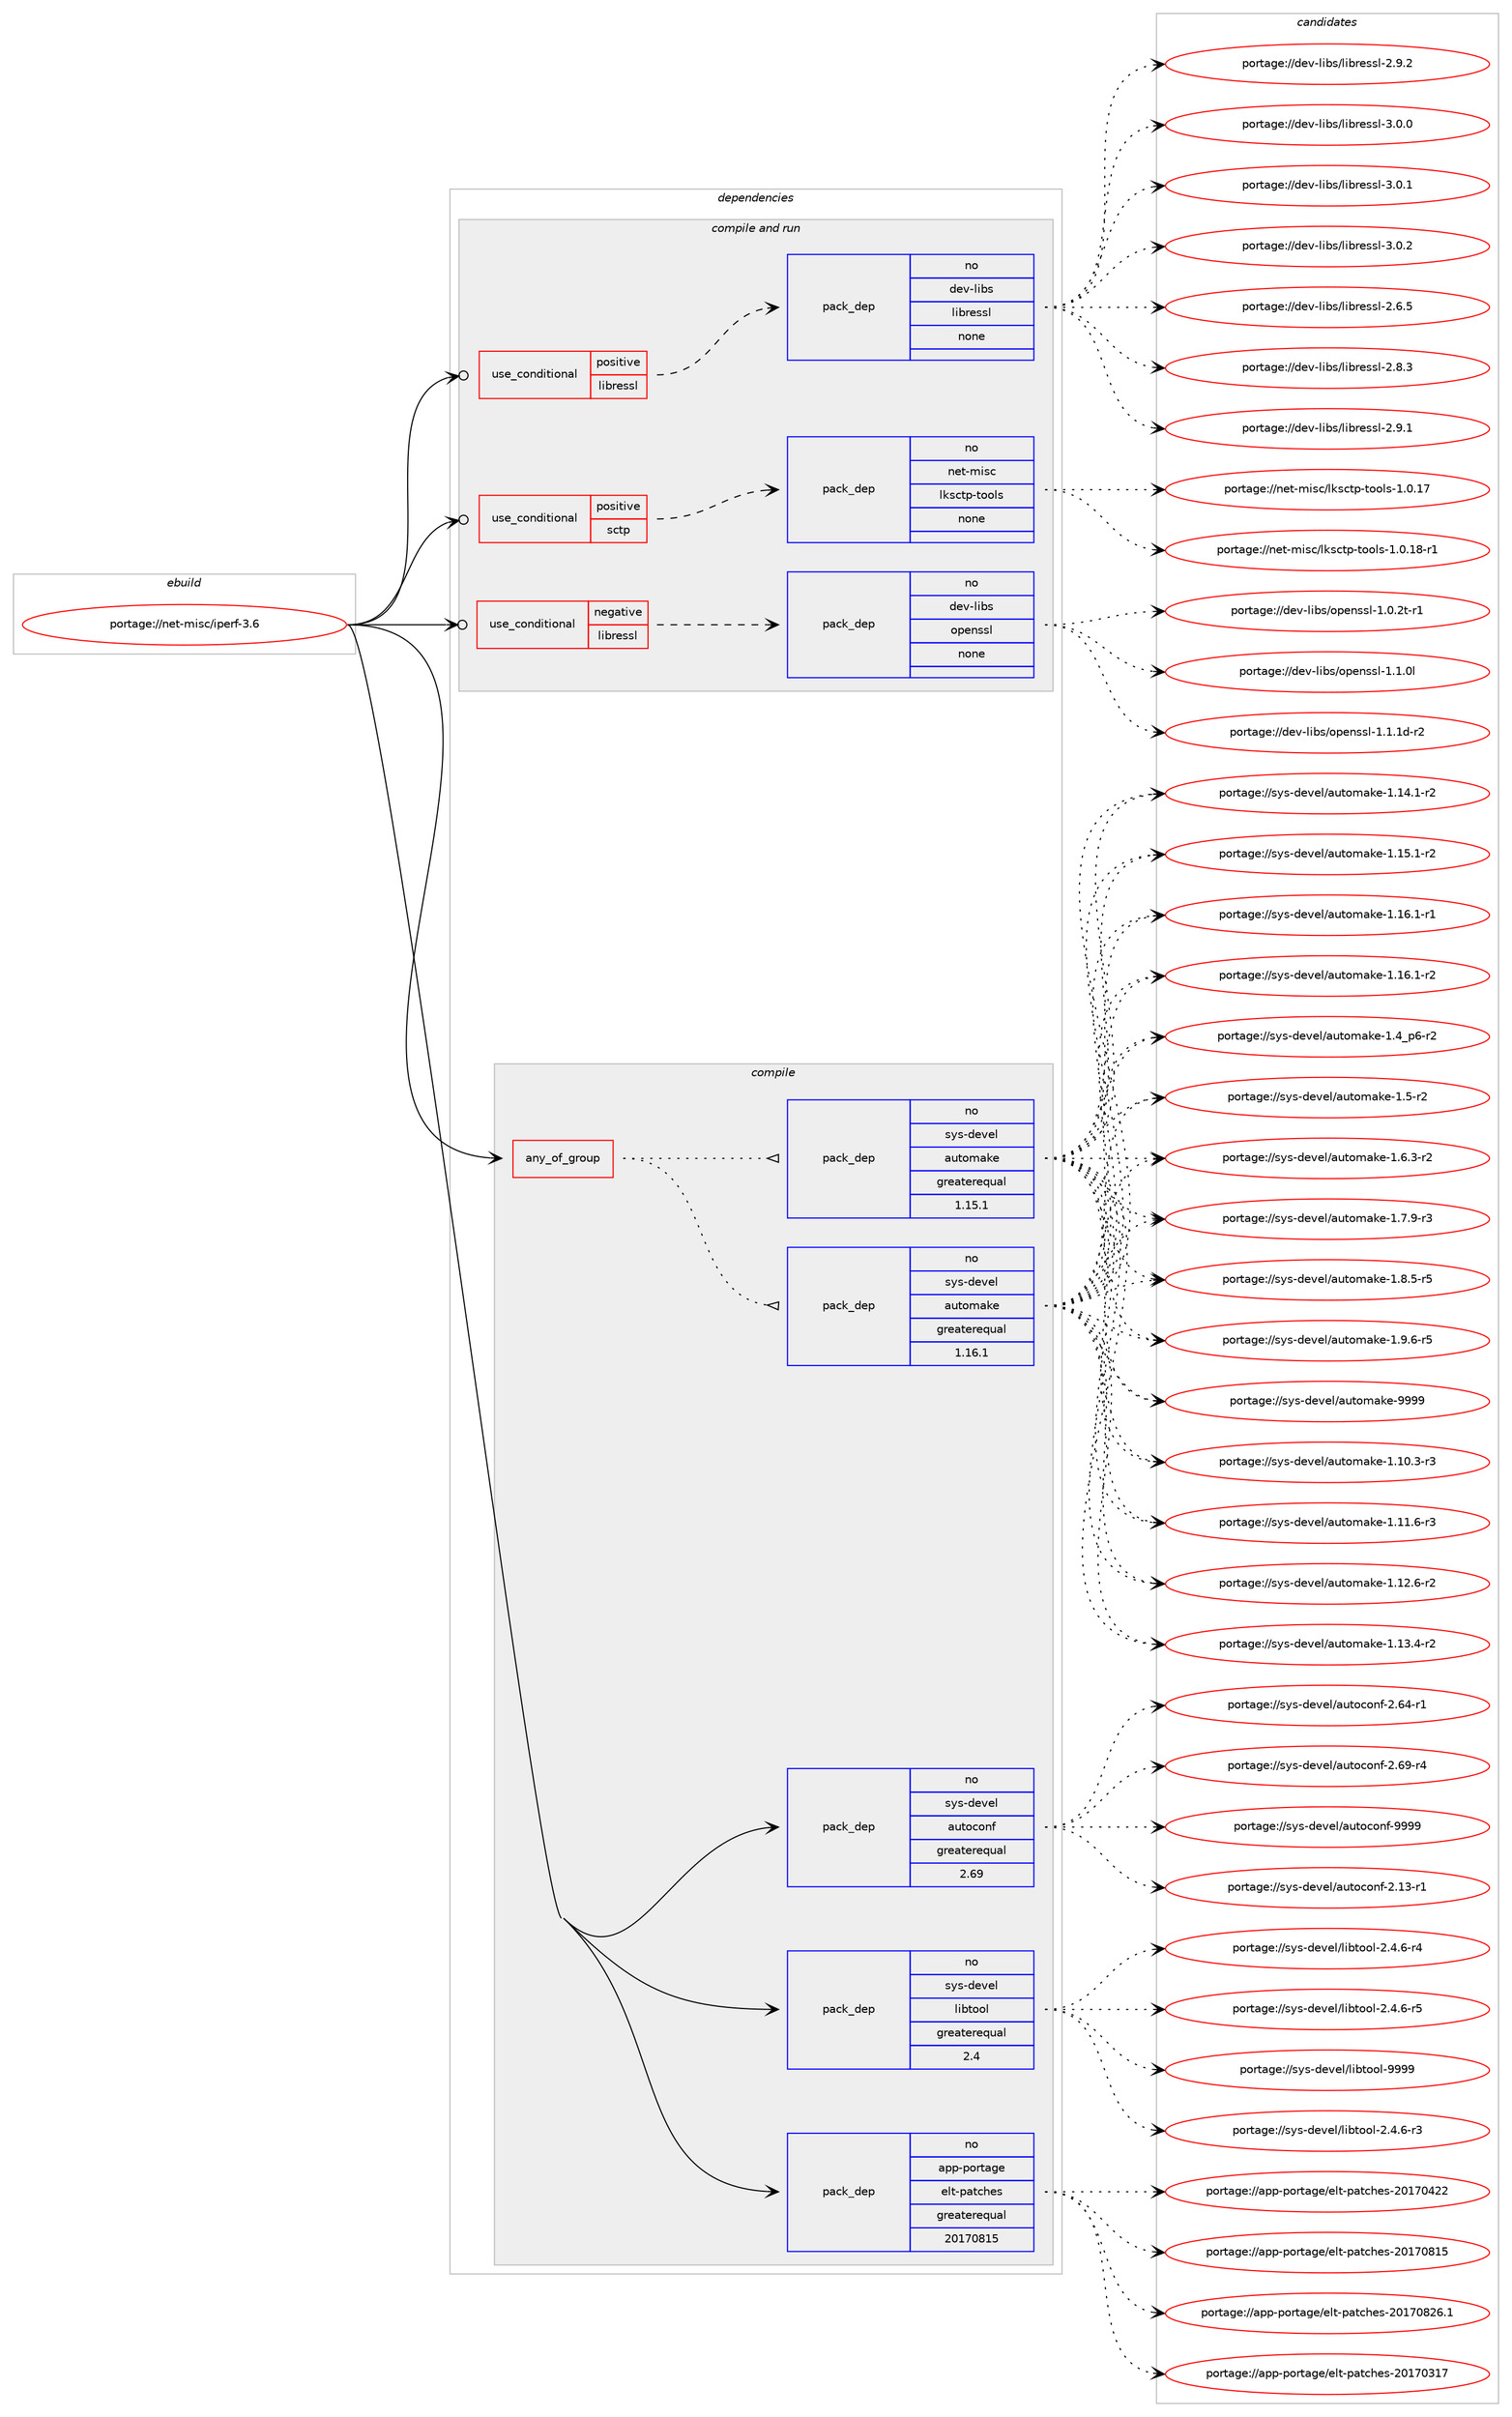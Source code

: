 digraph prolog {

# *************
# Graph options
# *************

newrank=true;
concentrate=true;
compound=true;
graph [rankdir=LR,fontname=Helvetica,fontsize=10,ranksep=1.5];#, ranksep=2.5, nodesep=0.2];
edge  [arrowhead=vee];
node  [fontname=Helvetica,fontsize=10];

# **********
# The ebuild
# **********

subgraph cluster_leftcol {
color=gray;
rank=same;
label=<<i>ebuild</i>>;
id [label="portage://net-misc/iperf-3.6", color=red, width=4, href="../net-misc/iperf-3.6.svg"];
}

# ****************
# The dependencies
# ****************

subgraph cluster_midcol {
color=gray;
label=<<i>dependencies</i>>;
subgraph cluster_compile {
fillcolor="#eeeeee";
style=filled;
label=<<i>compile</i>>;
subgraph any5942 {
dependency366568 [label=<<TABLE BORDER="0" CELLBORDER="1" CELLSPACING="0" CELLPADDING="4"><TR><TD CELLPADDING="10">any_of_group</TD></TR></TABLE>>, shape=none, color=red];subgraph pack268745 {
dependency366569 [label=<<TABLE BORDER="0" CELLBORDER="1" CELLSPACING="0" CELLPADDING="4" WIDTH="220"><TR><TD ROWSPAN="6" CELLPADDING="30">pack_dep</TD></TR><TR><TD WIDTH="110">no</TD></TR><TR><TD>sys-devel</TD></TR><TR><TD>automake</TD></TR><TR><TD>greaterequal</TD></TR><TR><TD>1.16.1</TD></TR></TABLE>>, shape=none, color=blue];
}
dependency366568:e -> dependency366569:w [weight=20,style="dotted",arrowhead="oinv"];
subgraph pack268746 {
dependency366570 [label=<<TABLE BORDER="0" CELLBORDER="1" CELLSPACING="0" CELLPADDING="4" WIDTH="220"><TR><TD ROWSPAN="6" CELLPADDING="30">pack_dep</TD></TR><TR><TD WIDTH="110">no</TD></TR><TR><TD>sys-devel</TD></TR><TR><TD>automake</TD></TR><TR><TD>greaterequal</TD></TR><TR><TD>1.15.1</TD></TR></TABLE>>, shape=none, color=blue];
}
dependency366568:e -> dependency366570:w [weight=20,style="dotted",arrowhead="oinv"];
}
id:e -> dependency366568:w [weight=20,style="solid",arrowhead="vee"];
subgraph pack268747 {
dependency366571 [label=<<TABLE BORDER="0" CELLBORDER="1" CELLSPACING="0" CELLPADDING="4" WIDTH="220"><TR><TD ROWSPAN="6" CELLPADDING="30">pack_dep</TD></TR><TR><TD WIDTH="110">no</TD></TR><TR><TD>app-portage</TD></TR><TR><TD>elt-patches</TD></TR><TR><TD>greaterequal</TD></TR><TR><TD>20170815</TD></TR></TABLE>>, shape=none, color=blue];
}
id:e -> dependency366571:w [weight=20,style="solid",arrowhead="vee"];
subgraph pack268748 {
dependency366572 [label=<<TABLE BORDER="0" CELLBORDER="1" CELLSPACING="0" CELLPADDING="4" WIDTH="220"><TR><TD ROWSPAN="6" CELLPADDING="30">pack_dep</TD></TR><TR><TD WIDTH="110">no</TD></TR><TR><TD>sys-devel</TD></TR><TR><TD>autoconf</TD></TR><TR><TD>greaterequal</TD></TR><TR><TD>2.69</TD></TR></TABLE>>, shape=none, color=blue];
}
id:e -> dependency366572:w [weight=20,style="solid",arrowhead="vee"];
subgraph pack268749 {
dependency366573 [label=<<TABLE BORDER="0" CELLBORDER="1" CELLSPACING="0" CELLPADDING="4" WIDTH="220"><TR><TD ROWSPAN="6" CELLPADDING="30">pack_dep</TD></TR><TR><TD WIDTH="110">no</TD></TR><TR><TD>sys-devel</TD></TR><TR><TD>libtool</TD></TR><TR><TD>greaterequal</TD></TR><TR><TD>2.4</TD></TR></TABLE>>, shape=none, color=blue];
}
id:e -> dependency366573:w [weight=20,style="solid",arrowhead="vee"];
}
subgraph cluster_compileandrun {
fillcolor="#eeeeee";
style=filled;
label=<<i>compile and run</i>>;
subgraph cond91729 {
dependency366574 [label=<<TABLE BORDER="0" CELLBORDER="1" CELLSPACING="0" CELLPADDING="4"><TR><TD ROWSPAN="3" CELLPADDING="10">use_conditional</TD></TR><TR><TD>negative</TD></TR><TR><TD>libressl</TD></TR></TABLE>>, shape=none, color=red];
subgraph pack268750 {
dependency366575 [label=<<TABLE BORDER="0" CELLBORDER="1" CELLSPACING="0" CELLPADDING="4" WIDTH="220"><TR><TD ROWSPAN="6" CELLPADDING="30">pack_dep</TD></TR><TR><TD WIDTH="110">no</TD></TR><TR><TD>dev-libs</TD></TR><TR><TD>openssl</TD></TR><TR><TD>none</TD></TR><TR><TD></TD></TR></TABLE>>, shape=none, color=blue];
}
dependency366574:e -> dependency366575:w [weight=20,style="dashed",arrowhead="vee"];
}
id:e -> dependency366574:w [weight=20,style="solid",arrowhead="odotvee"];
subgraph cond91730 {
dependency366576 [label=<<TABLE BORDER="0" CELLBORDER="1" CELLSPACING="0" CELLPADDING="4"><TR><TD ROWSPAN="3" CELLPADDING="10">use_conditional</TD></TR><TR><TD>positive</TD></TR><TR><TD>libressl</TD></TR></TABLE>>, shape=none, color=red];
subgraph pack268751 {
dependency366577 [label=<<TABLE BORDER="0" CELLBORDER="1" CELLSPACING="0" CELLPADDING="4" WIDTH="220"><TR><TD ROWSPAN="6" CELLPADDING="30">pack_dep</TD></TR><TR><TD WIDTH="110">no</TD></TR><TR><TD>dev-libs</TD></TR><TR><TD>libressl</TD></TR><TR><TD>none</TD></TR><TR><TD></TD></TR></TABLE>>, shape=none, color=blue];
}
dependency366576:e -> dependency366577:w [weight=20,style="dashed",arrowhead="vee"];
}
id:e -> dependency366576:w [weight=20,style="solid",arrowhead="odotvee"];
subgraph cond91731 {
dependency366578 [label=<<TABLE BORDER="0" CELLBORDER="1" CELLSPACING="0" CELLPADDING="4"><TR><TD ROWSPAN="3" CELLPADDING="10">use_conditional</TD></TR><TR><TD>positive</TD></TR><TR><TD>sctp</TD></TR></TABLE>>, shape=none, color=red];
subgraph pack268752 {
dependency366579 [label=<<TABLE BORDER="0" CELLBORDER="1" CELLSPACING="0" CELLPADDING="4" WIDTH="220"><TR><TD ROWSPAN="6" CELLPADDING="30">pack_dep</TD></TR><TR><TD WIDTH="110">no</TD></TR><TR><TD>net-misc</TD></TR><TR><TD>lksctp-tools</TD></TR><TR><TD>none</TD></TR><TR><TD></TD></TR></TABLE>>, shape=none, color=blue];
}
dependency366578:e -> dependency366579:w [weight=20,style="dashed",arrowhead="vee"];
}
id:e -> dependency366578:w [weight=20,style="solid",arrowhead="odotvee"];
}
subgraph cluster_run {
fillcolor="#eeeeee";
style=filled;
label=<<i>run</i>>;
}
}

# **************
# The candidates
# **************

subgraph cluster_choices {
rank=same;
color=gray;
label=<<i>candidates</i>>;

subgraph choice268745 {
color=black;
nodesep=1;
choiceportage11512111545100101118101108479711711611110997107101454946494846514511451 [label="portage://sys-devel/automake-1.10.3-r3", color=red, width=4,href="../sys-devel/automake-1.10.3-r3.svg"];
choiceportage11512111545100101118101108479711711611110997107101454946494946544511451 [label="portage://sys-devel/automake-1.11.6-r3", color=red, width=4,href="../sys-devel/automake-1.11.6-r3.svg"];
choiceportage11512111545100101118101108479711711611110997107101454946495046544511450 [label="portage://sys-devel/automake-1.12.6-r2", color=red, width=4,href="../sys-devel/automake-1.12.6-r2.svg"];
choiceportage11512111545100101118101108479711711611110997107101454946495146524511450 [label="portage://sys-devel/automake-1.13.4-r2", color=red, width=4,href="../sys-devel/automake-1.13.4-r2.svg"];
choiceportage11512111545100101118101108479711711611110997107101454946495246494511450 [label="portage://sys-devel/automake-1.14.1-r2", color=red, width=4,href="../sys-devel/automake-1.14.1-r2.svg"];
choiceportage11512111545100101118101108479711711611110997107101454946495346494511450 [label="portage://sys-devel/automake-1.15.1-r2", color=red, width=4,href="../sys-devel/automake-1.15.1-r2.svg"];
choiceportage11512111545100101118101108479711711611110997107101454946495446494511449 [label="portage://sys-devel/automake-1.16.1-r1", color=red, width=4,href="../sys-devel/automake-1.16.1-r1.svg"];
choiceportage11512111545100101118101108479711711611110997107101454946495446494511450 [label="portage://sys-devel/automake-1.16.1-r2", color=red, width=4,href="../sys-devel/automake-1.16.1-r2.svg"];
choiceportage115121115451001011181011084797117116111109971071014549465295112544511450 [label="portage://sys-devel/automake-1.4_p6-r2", color=red, width=4,href="../sys-devel/automake-1.4_p6-r2.svg"];
choiceportage11512111545100101118101108479711711611110997107101454946534511450 [label="portage://sys-devel/automake-1.5-r2", color=red, width=4,href="../sys-devel/automake-1.5-r2.svg"];
choiceportage115121115451001011181011084797117116111109971071014549465446514511450 [label="portage://sys-devel/automake-1.6.3-r2", color=red, width=4,href="../sys-devel/automake-1.6.3-r2.svg"];
choiceportage115121115451001011181011084797117116111109971071014549465546574511451 [label="portage://sys-devel/automake-1.7.9-r3", color=red, width=4,href="../sys-devel/automake-1.7.9-r3.svg"];
choiceportage115121115451001011181011084797117116111109971071014549465646534511453 [label="portage://sys-devel/automake-1.8.5-r5", color=red, width=4,href="../sys-devel/automake-1.8.5-r5.svg"];
choiceportage115121115451001011181011084797117116111109971071014549465746544511453 [label="portage://sys-devel/automake-1.9.6-r5", color=red, width=4,href="../sys-devel/automake-1.9.6-r5.svg"];
choiceportage115121115451001011181011084797117116111109971071014557575757 [label="portage://sys-devel/automake-9999", color=red, width=4,href="../sys-devel/automake-9999.svg"];
dependency366569:e -> choiceportage11512111545100101118101108479711711611110997107101454946494846514511451:w [style=dotted,weight="100"];
dependency366569:e -> choiceportage11512111545100101118101108479711711611110997107101454946494946544511451:w [style=dotted,weight="100"];
dependency366569:e -> choiceportage11512111545100101118101108479711711611110997107101454946495046544511450:w [style=dotted,weight="100"];
dependency366569:e -> choiceportage11512111545100101118101108479711711611110997107101454946495146524511450:w [style=dotted,weight="100"];
dependency366569:e -> choiceportage11512111545100101118101108479711711611110997107101454946495246494511450:w [style=dotted,weight="100"];
dependency366569:e -> choiceportage11512111545100101118101108479711711611110997107101454946495346494511450:w [style=dotted,weight="100"];
dependency366569:e -> choiceportage11512111545100101118101108479711711611110997107101454946495446494511449:w [style=dotted,weight="100"];
dependency366569:e -> choiceportage11512111545100101118101108479711711611110997107101454946495446494511450:w [style=dotted,weight="100"];
dependency366569:e -> choiceportage115121115451001011181011084797117116111109971071014549465295112544511450:w [style=dotted,weight="100"];
dependency366569:e -> choiceportage11512111545100101118101108479711711611110997107101454946534511450:w [style=dotted,weight="100"];
dependency366569:e -> choiceportage115121115451001011181011084797117116111109971071014549465446514511450:w [style=dotted,weight="100"];
dependency366569:e -> choiceportage115121115451001011181011084797117116111109971071014549465546574511451:w [style=dotted,weight="100"];
dependency366569:e -> choiceportage115121115451001011181011084797117116111109971071014549465646534511453:w [style=dotted,weight="100"];
dependency366569:e -> choiceportage115121115451001011181011084797117116111109971071014549465746544511453:w [style=dotted,weight="100"];
dependency366569:e -> choiceportage115121115451001011181011084797117116111109971071014557575757:w [style=dotted,weight="100"];
}
subgraph choice268746 {
color=black;
nodesep=1;
choiceportage11512111545100101118101108479711711611110997107101454946494846514511451 [label="portage://sys-devel/automake-1.10.3-r3", color=red, width=4,href="../sys-devel/automake-1.10.3-r3.svg"];
choiceportage11512111545100101118101108479711711611110997107101454946494946544511451 [label="portage://sys-devel/automake-1.11.6-r3", color=red, width=4,href="../sys-devel/automake-1.11.6-r3.svg"];
choiceportage11512111545100101118101108479711711611110997107101454946495046544511450 [label="portage://sys-devel/automake-1.12.6-r2", color=red, width=4,href="../sys-devel/automake-1.12.6-r2.svg"];
choiceportage11512111545100101118101108479711711611110997107101454946495146524511450 [label="portage://sys-devel/automake-1.13.4-r2", color=red, width=4,href="../sys-devel/automake-1.13.4-r2.svg"];
choiceportage11512111545100101118101108479711711611110997107101454946495246494511450 [label="portage://sys-devel/automake-1.14.1-r2", color=red, width=4,href="../sys-devel/automake-1.14.1-r2.svg"];
choiceportage11512111545100101118101108479711711611110997107101454946495346494511450 [label="portage://sys-devel/automake-1.15.1-r2", color=red, width=4,href="../sys-devel/automake-1.15.1-r2.svg"];
choiceportage11512111545100101118101108479711711611110997107101454946495446494511449 [label="portage://sys-devel/automake-1.16.1-r1", color=red, width=4,href="../sys-devel/automake-1.16.1-r1.svg"];
choiceportage11512111545100101118101108479711711611110997107101454946495446494511450 [label="portage://sys-devel/automake-1.16.1-r2", color=red, width=4,href="../sys-devel/automake-1.16.1-r2.svg"];
choiceportage115121115451001011181011084797117116111109971071014549465295112544511450 [label="portage://sys-devel/automake-1.4_p6-r2", color=red, width=4,href="../sys-devel/automake-1.4_p6-r2.svg"];
choiceportage11512111545100101118101108479711711611110997107101454946534511450 [label="portage://sys-devel/automake-1.5-r2", color=red, width=4,href="../sys-devel/automake-1.5-r2.svg"];
choiceportage115121115451001011181011084797117116111109971071014549465446514511450 [label="portage://sys-devel/automake-1.6.3-r2", color=red, width=4,href="../sys-devel/automake-1.6.3-r2.svg"];
choiceportage115121115451001011181011084797117116111109971071014549465546574511451 [label="portage://sys-devel/automake-1.7.9-r3", color=red, width=4,href="../sys-devel/automake-1.7.9-r3.svg"];
choiceportage115121115451001011181011084797117116111109971071014549465646534511453 [label="portage://sys-devel/automake-1.8.5-r5", color=red, width=4,href="../sys-devel/automake-1.8.5-r5.svg"];
choiceportage115121115451001011181011084797117116111109971071014549465746544511453 [label="portage://sys-devel/automake-1.9.6-r5", color=red, width=4,href="../sys-devel/automake-1.9.6-r5.svg"];
choiceportage115121115451001011181011084797117116111109971071014557575757 [label="portage://sys-devel/automake-9999", color=red, width=4,href="../sys-devel/automake-9999.svg"];
dependency366570:e -> choiceportage11512111545100101118101108479711711611110997107101454946494846514511451:w [style=dotted,weight="100"];
dependency366570:e -> choiceportage11512111545100101118101108479711711611110997107101454946494946544511451:w [style=dotted,weight="100"];
dependency366570:e -> choiceportage11512111545100101118101108479711711611110997107101454946495046544511450:w [style=dotted,weight="100"];
dependency366570:e -> choiceportage11512111545100101118101108479711711611110997107101454946495146524511450:w [style=dotted,weight="100"];
dependency366570:e -> choiceportage11512111545100101118101108479711711611110997107101454946495246494511450:w [style=dotted,weight="100"];
dependency366570:e -> choiceportage11512111545100101118101108479711711611110997107101454946495346494511450:w [style=dotted,weight="100"];
dependency366570:e -> choiceportage11512111545100101118101108479711711611110997107101454946495446494511449:w [style=dotted,weight="100"];
dependency366570:e -> choiceportage11512111545100101118101108479711711611110997107101454946495446494511450:w [style=dotted,weight="100"];
dependency366570:e -> choiceportage115121115451001011181011084797117116111109971071014549465295112544511450:w [style=dotted,weight="100"];
dependency366570:e -> choiceportage11512111545100101118101108479711711611110997107101454946534511450:w [style=dotted,weight="100"];
dependency366570:e -> choiceportage115121115451001011181011084797117116111109971071014549465446514511450:w [style=dotted,weight="100"];
dependency366570:e -> choiceportage115121115451001011181011084797117116111109971071014549465546574511451:w [style=dotted,weight="100"];
dependency366570:e -> choiceportage115121115451001011181011084797117116111109971071014549465646534511453:w [style=dotted,weight="100"];
dependency366570:e -> choiceportage115121115451001011181011084797117116111109971071014549465746544511453:w [style=dotted,weight="100"];
dependency366570:e -> choiceportage115121115451001011181011084797117116111109971071014557575757:w [style=dotted,weight="100"];
}
subgraph choice268747 {
color=black;
nodesep=1;
choiceportage97112112451121111141169710310147101108116451129711699104101115455048495548514955 [label="portage://app-portage/elt-patches-20170317", color=red, width=4,href="../app-portage/elt-patches-20170317.svg"];
choiceportage97112112451121111141169710310147101108116451129711699104101115455048495548525050 [label="portage://app-portage/elt-patches-20170422", color=red, width=4,href="../app-portage/elt-patches-20170422.svg"];
choiceportage97112112451121111141169710310147101108116451129711699104101115455048495548564953 [label="portage://app-portage/elt-patches-20170815", color=red, width=4,href="../app-portage/elt-patches-20170815.svg"];
choiceportage971121124511211111411697103101471011081164511297116991041011154550484955485650544649 [label="portage://app-portage/elt-patches-20170826.1", color=red, width=4,href="../app-portage/elt-patches-20170826.1.svg"];
dependency366571:e -> choiceportage97112112451121111141169710310147101108116451129711699104101115455048495548514955:w [style=dotted,weight="100"];
dependency366571:e -> choiceportage97112112451121111141169710310147101108116451129711699104101115455048495548525050:w [style=dotted,weight="100"];
dependency366571:e -> choiceportage97112112451121111141169710310147101108116451129711699104101115455048495548564953:w [style=dotted,weight="100"];
dependency366571:e -> choiceportage971121124511211111411697103101471011081164511297116991041011154550484955485650544649:w [style=dotted,weight="100"];
}
subgraph choice268748 {
color=black;
nodesep=1;
choiceportage1151211154510010111810110847971171161119911111010245504649514511449 [label="portage://sys-devel/autoconf-2.13-r1", color=red, width=4,href="../sys-devel/autoconf-2.13-r1.svg"];
choiceportage1151211154510010111810110847971171161119911111010245504654524511449 [label="portage://sys-devel/autoconf-2.64-r1", color=red, width=4,href="../sys-devel/autoconf-2.64-r1.svg"];
choiceportage1151211154510010111810110847971171161119911111010245504654574511452 [label="portage://sys-devel/autoconf-2.69-r4", color=red, width=4,href="../sys-devel/autoconf-2.69-r4.svg"];
choiceportage115121115451001011181011084797117116111991111101024557575757 [label="portage://sys-devel/autoconf-9999", color=red, width=4,href="../sys-devel/autoconf-9999.svg"];
dependency366572:e -> choiceportage1151211154510010111810110847971171161119911111010245504649514511449:w [style=dotted,weight="100"];
dependency366572:e -> choiceportage1151211154510010111810110847971171161119911111010245504654524511449:w [style=dotted,weight="100"];
dependency366572:e -> choiceportage1151211154510010111810110847971171161119911111010245504654574511452:w [style=dotted,weight="100"];
dependency366572:e -> choiceportage115121115451001011181011084797117116111991111101024557575757:w [style=dotted,weight="100"];
}
subgraph choice268749 {
color=black;
nodesep=1;
choiceportage1151211154510010111810110847108105981161111111084550465246544511451 [label="portage://sys-devel/libtool-2.4.6-r3", color=red, width=4,href="../sys-devel/libtool-2.4.6-r3.svg"];
choiceportage1151211154510010111810110847108105981161111111084550465246544511452 [label="portage://sys-devel/libtool-2.4.6-r4", color=red, width=4,href="../sys-devel/libtool-2.4.6-r4.svg"];
choiceportage1151211154510010111810110847108105981161111111084550465246544511453 [label="portage://sys-devel/libtool-2.4.6-r5", color=red, width=4,href="../sys-devel/libtool-2.4.6-r5.svg"];
choiceportage1151211154510010111810110847108105981161111111084557575757 [label="portage://sys-devel/libtool-9999", color=red, width=4,href="../sys-devel/libtool-9999.svg"];
dependency366573:e -> choiceportage1151211154510010111810110847108105981161111111084550465246544511451:w [style=dotted,weight="100"];
dependency366573:e -> choiceportage1151211154510010111810110847108105981161111111084550465246544511452:w [style=dotted,weight="100"];
dependency366573:e -> choiceportage1151211154510010111810110847108105981161111111084550465246544511453:w [style=dotted,weight="100"];
dependency366573:e -> choiceportage1151211154510010111810110847108105981161111111084557575757:w [style=dotted,weight="100"];
}
subgraph choice268750 {
color=black;
nodesep=1;
choiceportage1001011184510810598115471111121011101151151084549464846501164511449 [label="portage://dev-libs/openssl-1.0.2t-r1", color=red, width=4,href="../dev-libs/openssl-1.0.2t-r1.svg"];
choiceportage100101118451081059811547111112101110115115108454946494648108 [label="portage://dev-libs/openssl-1.1.0l", color=red, width=4,href="../dev-libs/openssl-1.1.0l.svg"];
choiceportage1001011184510810598115471111121011101151151084549464946491004511450 [label="portage://dev-libs/openssl-1.1.1d-r2", color=red, width=4,href="../dev-libs/openssl-1.1.1d-r2.svg"];
dependency366575:e -> choiceportage1001011184510810598115471111121011101151151084549464846501164511449:w [style=dotted,weight="100"];
dependency366575:e -> choiceportage100101118451081059811547111112101110115115108454946494648108:w [style=dotted,weight="100"];
dependency366575:e -> choiceportage1001011184510810598115471111121011101151151084549464946491004511450:w [style=dotted,weight="100"];
}
subgraph choice268751 {
color=black;
nodesep=1;
choiceportage10010111845108105981154710810598114101115115108455046544653 [label="portage://dev-libs/libressl-2.6.5", color=red, width=4,href="../dev-libs/libressl-2.6.5.svg"];
choiceportage10010111845108105981154710810598114101115115108455046564651 [label="portage://dev-libs/libressl-2.8.3", color=red, width=4,href="../dev-libs/libressl-2.8.3.svg"];
choiceportage10010111845108105981154710810598114101115115108455046574649 [label="portage://dev-libs/libressl-2.9.1", color=red, width=4,href="../dev-libs/libressl-2.9.1.svg"];
choiceportage10010111845108105981154710810598114101115115108455046574650 [label="portage://dev-libs/libressl-2.9.2", color=red, width=4,href="../dev-libs/libressl-2.9.2.svg"];
choiceportage10010111845108105981154710810598114101115115108455146484648 [label="portage://dev-libs/libressl-3.0.0", color=red, width=4,href="../dev-libs/libressl-3.0.0.svg"];
choiceportage10010111845108105981154710810598114101115115108455146484649 [label="portage://dev-libs/libressl-3.0.1", color=red, width=4,href="../dev-libs/libressl-3.0.1.svg"];
choiceportage10010111845108105981154710810598114101115115108455146484650 [label="portage://dev-libs/libressl-3.0.2", color=red, width=4,href="../dev-libs/libressl-3.0.2.svg"];
dependency366577:e -> choiceportage10010111845108105981154710810598114101115115108455046544653:w [style=dotted,weight="100"];
dependency366577:e -> choiceportage10010111845108105981154710810598114101115115108455046564651:w [style=dotted,weight="100"];
dependency366577:e -> choiceportage10010111845108105981154710810598114101115115108455046574649:w [style=dotted,weight="100"];
dependency366577:e -> choiceportage10010111845108105981154710810598114101115115108455046574650:w [style=dotted,weight="100"];
dependency366577:e -> choiceportage10010111845108105981154710810598114101115115108455146484648:w [style=dotted,weight="100"];
dependency366577:e -> choiceportage10010111845108105981154710810598114101115115108455146484649:w [style=dotted,weight="100"];
dependency366577:e -> choiceportage10010111845108105981154710810598114101115115108455146484650:w [style=dotted,weight="100"];
}
subgraph choice268752 {
color=black;
nodesep=1;
choiceportage110101116451091051159947108107115991161124511611111110811545494648464955 [label="portage://net-misc/lksctp-tools-1.0.17", color=red, width=4,href="../net-misc/lksctp-tools-1.0.17.svg"];
choiceportage1101011164510910511599471081071159911611245116111111108115454946484649564511449 [label="portage://net-misc/lksctp-tools-1.0.18-r1", color=red, width=4,href="../net-misc/lksctp-tools-1.0.18-r1.svg"];
dependency366579:e -> choiceportage110101116451091051159947108107115991161124511611111110811545494648464955:w [style=dotted,weight="100"];
dependency366579:e -> choiceportage1101011164510910511599471081071159911611245116111111108115454946484649564511449:w [style=dotted,weight="100"];
}
}

}
